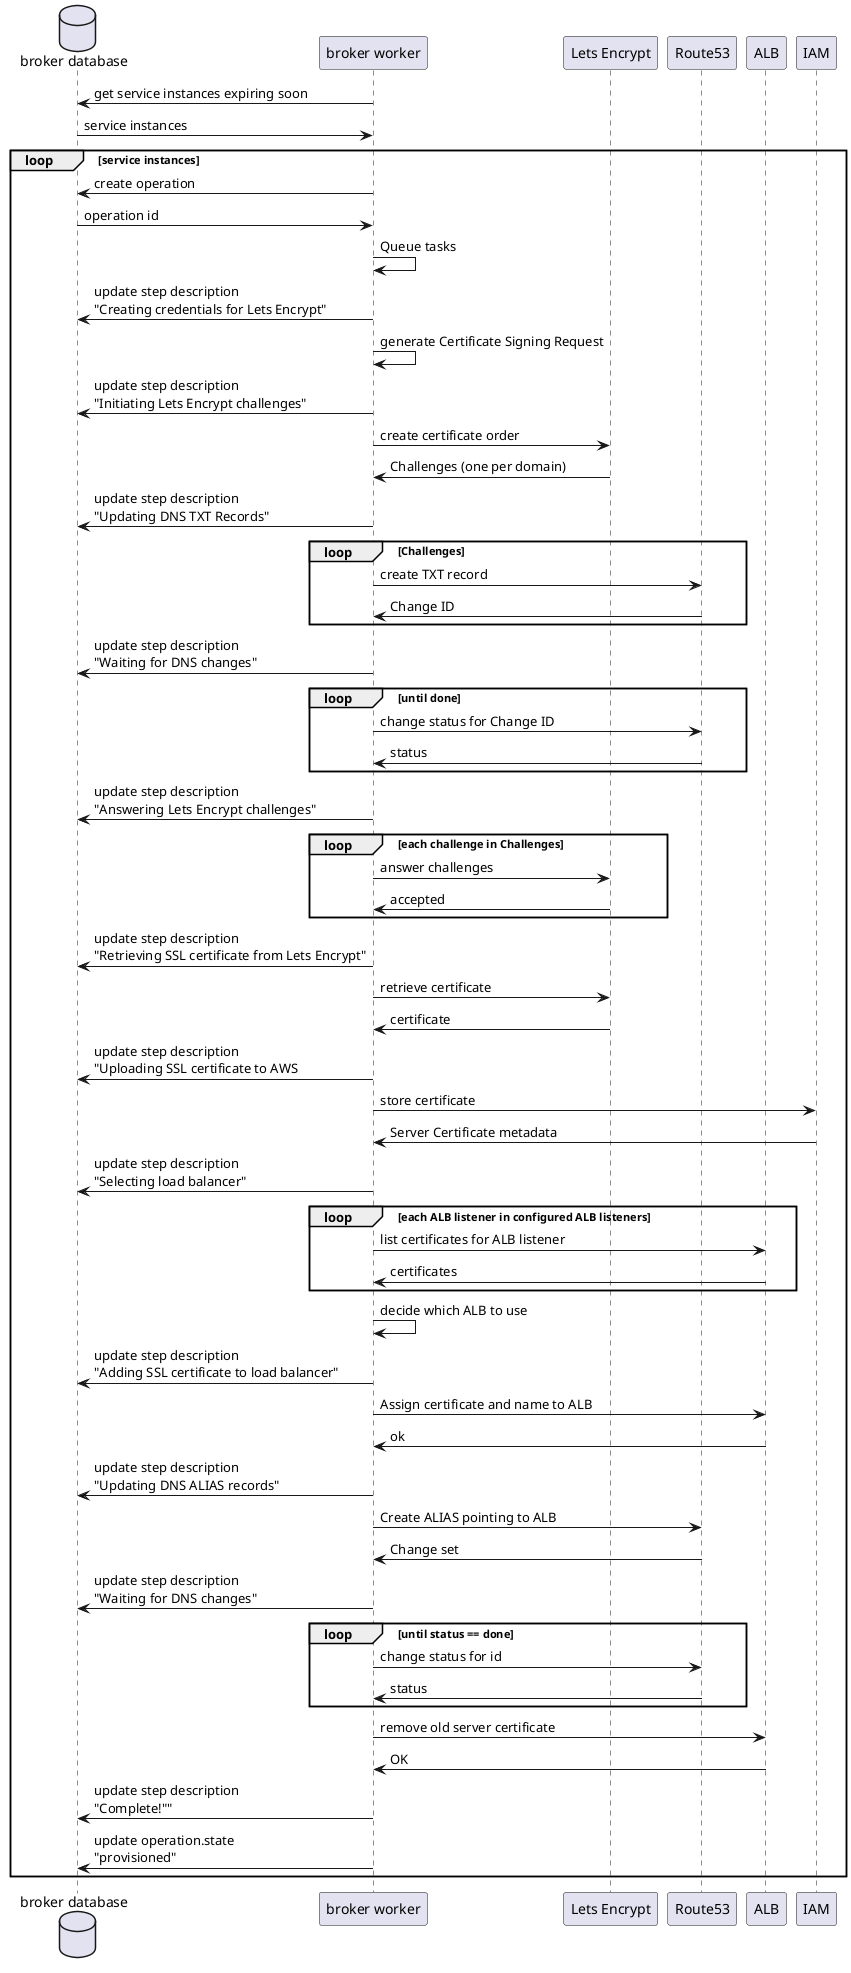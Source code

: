 @startuml
database "broker database" as db
participant "broker worker" as worker
participant "Lets Encrypt" as le
participant Route53
participant ALB
participant IAM

worker -> db : get service instances expiring soon
worker <- db : service instances

loop service instances
    worker -> db : create operation
    worker <- db : operation id
    
    worker -> worker : Queue tasks

    worker -> db : update step description\n"Creating credentials for Lets Encrypt"
    worker -> worker : generate Certificate Signing Request

    worker -> db : update step description\n"Initiating Lets Encrypt challenges"
    worker -> le : create certificate order
    le -> worker : Challenges (one per domain)

    worker -> db : update step description\n"Updating DNS TXT Records"
    loop Challenges
        worker -> Route53 : create TXT record
        worker <- Route53 : Change ID
    end
    worker -> db : update step description\n"Waiting for DNS changes"
    loop until done
        worker -> Route53 : change status for Change ID
        worker <- Route53 : status
    end
    worker -> db : update step description\n"Answering Lets Encrypt challenges"
    loop each challenge in Challenges
        worker -> le : answer challenges
        worker <- le : accepted
    end

    worker -> db : update step description\n"Retrieving SSL certificate from Lets Encrypt"
    worker -> le : retrieve certificate
    worker <- le : certificate

    worker -> db : update step description\n"Uploading SSL certificate to AWS
    worker -> IAM : store certificate
    worker <- IAM : Server Certificate metadata

    worker -> db : update step description\n"Selecting load balancer"
    loop each ALB listener in configured ALB listeners
        worker -> ALB : list certificates for ALB listener
        ALB -> worker : certificates
    end
    worker -> worker : decide which ALB to use

    worker -> db : update step description\n"Adding SSL certificate to load balancer"
    worker -> ALB : Assign certificate and name to ALB
    worker <- ALB : ok

    worker -> db : update step description\n"Updating DNS ALIAS records"
    worker -> Route53 : Create ALIAS pointing to ALB
    worker <- Route53 : Change set

    worker -> db : update step description\n"Waiting for DNS changes"
    loop until status == done
        worker -> Route53 : change status for id
        worker <- Route53 : status
    end
    worker -> ALB : remove old server certificate
    ALB -> worker : OK
    worker -> db : update step description\n"Complete!""
    worker -> db : update operation.state\n"provisioned"
end

@enduml
